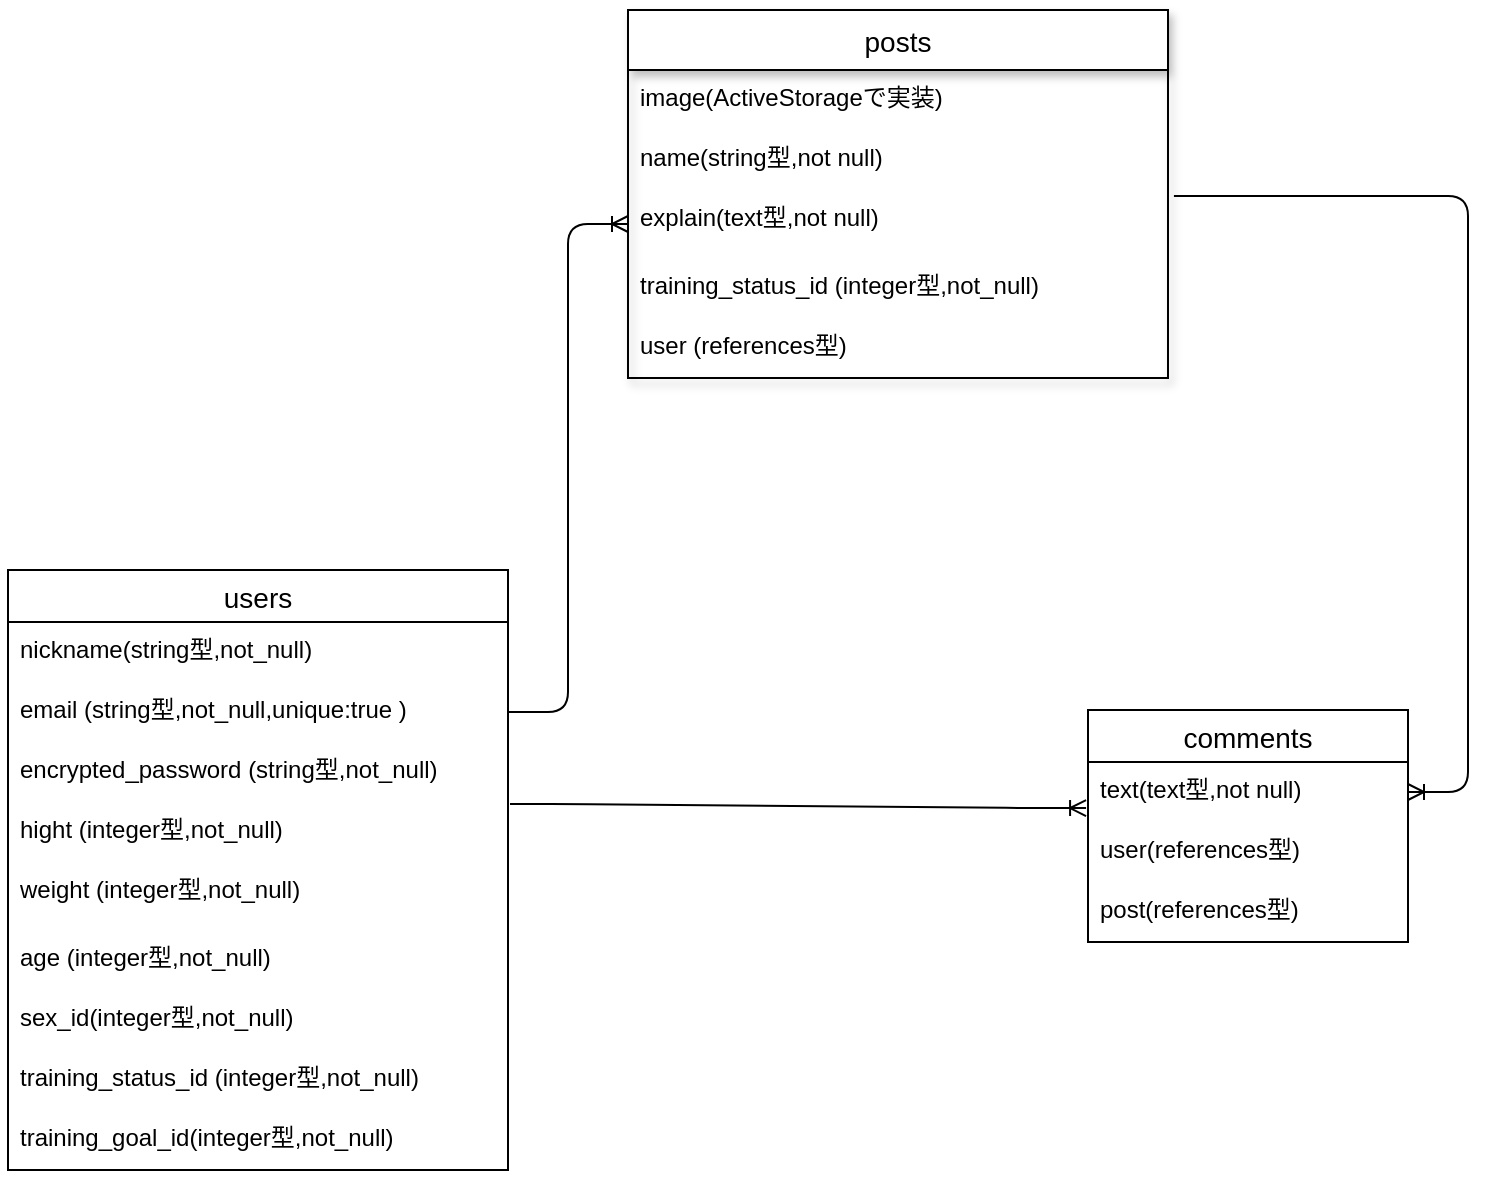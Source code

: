 <mxfile>
    <diagram id="y68ZW_navnjt1hLPRUXE" name="ページ1">
        <mxGraphModel dx="529" dy="680" grid="1" gridSize="10" guides="1" tooltips="1" connect="1" arrows="1" fold="1" page="1" pageScale="1" pageWidth="827" pageHeight="1169" math="0" shadow="0">
            <root>
                <mxCell id="0"/>
                <mxCell id="1" parent="0"/>
                <mxCell id="2" value="comments" style="swimlane;fontStyle=0;childLayout=stackLayout;horizontal=1;startSize=26;horizontalStack=0;resizeParent=1;resizeParentMax=0;resizeLast=0;collapsible=1;marginBottom=0;align=center;fontSize=14;" vertex="1" parent="1">
                    <mxGeometry x="570" y="400" width="160" height="116" as="geometry"/>
                </mxCell>
                <mxCell id="3" value="text(text型,not null)" style="text;strokeColor=none;fillColor=none;spacingLeft=4;spacingRight=4;overflow=hidden;rotatable=0;points=[[0,0.5],[1,0.5]];portConstraint=eastwest;fontSize=12;" vertex="1" parent="2">
                    <mxGeometry y="26" width="160" height="30" as="geometry"/>
                </mxCell>
                <mxCell id="4" value="user(references型)" style="text;strokeColor=none;fillColor=none;spacingLeft=4;spacingRight=4;overflow=hidden;rotatable=0;points=[[0,0.5],[1,0.5]];portConstraint=eastwest;fontSize=12;" vertex="1" parent="2">
                    <mxGeometry y="56" width="160" height="30" as="geometry"/>
                </mxCell>
                <mxCell id="5" value="post(references型)" style="text;strokeColor=none;fillColor=none;spacingLeft=4;spacingRight=4;overflow=hidden;rotatable=0;points=[[0,0.5],[1,0.5]];portConstraint=eastwest;fontSize=12;" vertex="1" parent="2">
                    <mxGeometry y="86" width="160" height="30" as="geometry"/>
                </mxCell>
                <mxCell id="26" value="posts" style="swimlane;fontStyle=0;childLayout=stackLayout;horizontal=1;startSize=30;horizontalStack=0;resizeParent=1;resizeParentMax=0;resizeLast=0;collapsible=1;marginBottom=0;align=center;fontSize=14;shadow=1;" vertex="1" parent="1">
                    <mxGeometry x="340" y="50" width="270" height="184" as="geometry"/>
                </mxCell>
                <mxCell id="27" value="image(ActiveStorageで実装)" style="text;strokeColor=none;fillColor=none;spacingLeft=4;spacingRight=4;overflow=hidden;rotatable=0;points=[[0,0.5],[1,0.5]];portConstraint=eastwest;fontSize=12;" vertex="1" parent="26">
                    <mxGeometry y="30" width="270" height="30" as="geometry"/>
                </mxCell>
                <mxCell id="28" value="name(string型,not null)" style="text;strokeColor=none;fillColor=none;spacingLeft=4;spacingRight=4;overflow=hidden;rotatable=0;points=[[0,0.5],[1,0.5]];portConstraint=eastwest;fontSize=12;" vertex="1" parent="26">
                    <mxGeometry y="60" width="270" height="30" as="geometry"/>
                </mxCell>
                <mxCell id="29" value="explain(text型,not null)" style="text;strokeColor=none;fillColor=none;spacingLeft=4;spacingRight=4;overflow=hidden;rotatable=0;points=[[0,0.5],[1,0.5]];portConstraint=eastwest;fontSize=12;" vertex="1" parent="26">
                    <mxGeometry y="90" width="270" height="34" as="geometry"/>
                </mxCell>
                <mxCell id="31" value="training_status_id (integer型,not_null)" style="text;strokeColor=none;fillColor=none;spacingLeft=4;spacingRight=4;overflow=hidden;rotatable=0;points=[[0,0.5],[1,0.5]];portConstraint=eastwest;fontSize=12;shadow=1;" vertex="1" parent="26">
                    <mxGeometry y="124" width="270" height="30" as="geometry"/>
                </mxCell>
                <mxCell id="36" value="user (references型)" style="text;strokeColor=none;fillColor=none;spacingLeft=4;spacingRight=4;overflow=hidden;rotatable=0;points=[[0,0.5],[1,0.5]];portConstraint=eastwest;fontSize=12;shadow=1;" vertex="1" parent="26">
                    <mxGeometry y="154" width="270" height="30" as="geometry"/>
                </mxCell>
                <mxCell id="48" value="users" style="swimlane;fontStyle=0;childLayout=stackLayout;horizontal=1;startSize=26;horizontalStack=0;resizeParent=1;resizeParentMax=0;resizeLast=0;collapsible=1;marginBottom=0;align=center;fontSize=14;" vertex="1" parent="1">
                    <mxGeometry x="30" y="330" width="250" height="300" as="geometry"/>
                </mxCell>
                <mxCell id="49" value="nickname(string型,not_null)" style="text;strokeColor=none;fillColor=none;spacingLeft=4;spacingRight=4;overflow=hidden;rotatable=0;points=[[0,0.5],[1,0.5]];portConstraint=eastwest;fontSize=12;" vertex="1" parent="48">
                    <mxGeometry y="26" width="250" height="30" as="geometry"/>
                </mxCell>
                <mxCell id="50" value="email (string型,not_null,unique:true )" style="text;strokeColor=none;fillColor=none;spacingLeft=4;spacingRight=4;overflow=hidden;rotatable=0;points=[[0,0.5],[1,0.5]];portConstraint=eastwest;fontSize=12;" vertex="1" parent="48">
                    <mxGeometry y="56" width="250" height="30" as="geometry"/>
                </mxCell>
                <mxCell id="51" value="encrypted_password (string型,not_null)" style="text;strokeColor=none;fillColor=none;spacingLeft=4;spacingRight=4;overflow=hidden;rotatable=0;points=[[0,0.5],[1,0.5]];portConstraint=eastwest;fontSize=12;shadow=1;" vertex="1" parent="48">
                    <mxGeometry y="86" width="250" height="30" as="geometry"/>
                </mxCell>
                <mxCell id="52" value="hight (integer型,not_null)" style="text;strokeColor=none;fillColor=none;spacingLeft=4;spacingRight=4;overflow=hidden;rotatable=0;points=[[0,0.5],[1,0.5]];portConstraint=eastwest;fontSize=12;shadow=1;" vertex="1" parent="48">
                    <mxGeometry y="116" width="250" height="30" as="geometry"/>
                </mxCell>
                <mxCell id="53" value="weight (integer型,not_null)" style="text;strokeColor=none;fillColor=none;spacingLeft=4;spacingRight=4;overflow=hidden;rotatable=0;points=[[0,0.5],[1,0.5]];portConstraint=eastwest;fontSize=12;shadow=1;" vertex="1" parent="48">
                    <mxGeometry y="146" width="250" height="34" as="geometry"/>
                </mxCell>
                <mxCell id="54" value="age (integer型,not_null)" style="text;strokeColor=none;fillColor=none;spacingLeft=4;spacingRight=4;overflow=hidden;rotatable=0;points=[[0,0.5],[1,0.5]];portConstraint=eastwest;fontSize=12;shadow=1;" vertex="1" parent="48">
                    <mxGeometry y="180" width="250" height="30" as="geometry"/>
                </mxCell>
                <mxCell id="65" value="sex_id(integer型,not_null)" style="text;strokeColor=none;fillColor=none;spacingLeft=4;spacingRight=4;overflow=hidden;rotatable=0;points=[[0,0.5],[1,0.5]];portConstraint=eastwest;fontSize=12;" vertex="1" parent="48">
                    <mxGeometry y="210" width="250" height="30" as="geometry"/>
                </mxCell>
                <mxCell id="55" value="training_status_id (integer型,not_null)" style="text;strokeColor=none;fillColor=none;spacingLeft=4;spacingRight=4;overflow=hidden;rotatable=0;points=[[0,0.5],[1,0.5]];portConstraint=eastwest;fontSize=12;shadow=1;" vertex="1" parent="48">
                    <mxGeometry y="240" width="250" height="30" as="geometry"/>
                </mxCell>
                <mxCell id="64" value="training_goal_id(integer型,not_null)" style="text;strokeColor=none;fillColor=none;spacingLeft=4;spacingRight=4;overflow=hidden;rotatable=0;points=[[0,0.5],[1,0.5]];portConstraint=eastwest;fontSize=12;" vertex="1" parent="48">
                    <mxGeometry y="270" width="250" height="30" as="geometry"/>
                </mxCell>
                <mxCell id="66" value="" style="edgeStyle=entityRelationEdgeStyle;fontSize=12;html=1;endArrow=ERoneToMany;entryX=-0.006;entryY=0.767;entryDx=0;entryDy=0;exitX=1.004;exitY=0.033;exitDx=0;exitDy=0;exitPerimeter=0;entryPerimeter=0;" edge="1" parent="1" source="52" target="3">
                    <mxGeometry width="100" height="100" relative="1" as="geometry">
                        <mxPoint x="260" y="460" as="sourcePoint"/>
                        <mxPoint x="550" y="450" as="targetPoint"/>
                    </mxGeometry>
                </mxCell>
                <mxCell id="68" value="" style="edgeStyle=entityRelationEdgeStyle;fontSize=12;html=1;endArrow=ERoneToMany;exitX=1.011;exitY=0.088;exitDx=0;exitDy=0;exitPerimeter=0;" edge="1" parent="1" source="29" target="3">
                    <mxGeometry width="100" height="100" relative="1" as="geometry">
                        <mxPoint x="630" y="160" as="sourcePoint"/>
                        <mxPoint x="730" y="60" as="targetPoint"/>
                    </mxGeometry>
                </mxCell>
                <mxCell id="70" value="" style="edgeStyle=entityRelationEdgeStyle;fontSize=12;html=1;endArrow=ERoneToMany;exitX=1;exitY=0.5;exitDx=0;exitDy=0;" edge="1" parent="1" source="50" target="29">
                    <mxGeometry width="100" height="100" relative="1" as="geometry">
                        <mxPoint x="210" y="220" as="sourcePoint"/>
                        <mxPoint x="310" y="120" as="targetPoint"/>
                    </mxGeometry>
                </mxCell>
            </root>
        </mxGraphModel>
    </diagram>
</mxfile>